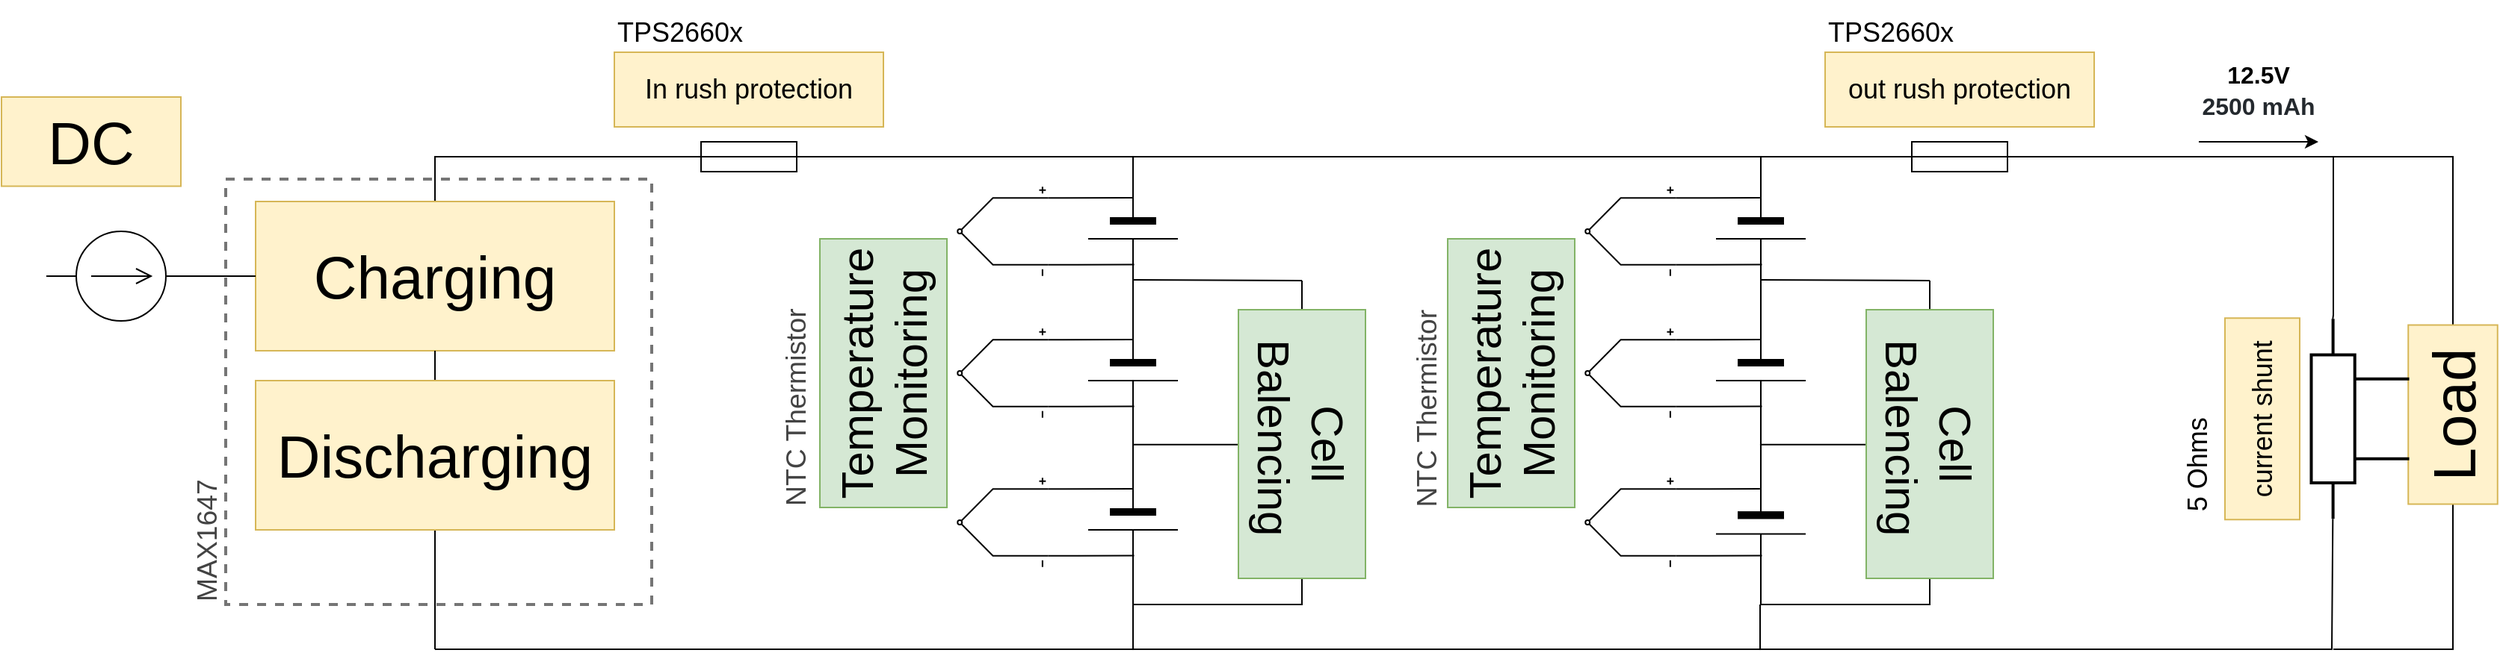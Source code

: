 <mxfile version="13.8.7" type="device"><diagram name="Page-1" id="74b105a0-9070-1c63-61bc-23e55f88626e"><mxGraphModel dx="1850" dy="896" grid="1" gridSize="10" guides="1" tooltips="1" connect="1" arrows="1" fold="1" page="1" pageScale="1.5" pageWidth="1169" pageHeight="826" background="none" math="0" shadow="0"><root><mxCell id="0" style=";html=1;"/><mxCell id="1" style=";html=1;" parent="0"/><mxCell id="rBUm9JrO2XtfNqsl-XYR-9" value="" style="verticalLabelPosition=bottom;shadow=0;dashed=0;align=center;fillColor=#000000;html=1;verticalAlign=top;strokeWidth=1;shape=mxgraph.electrical.miscellaneous.monocell_battery;direction=south;" parent="1" vertex="1"><mxGeometry x="777" y="585" width="60" height="100" as="geometry"/></mxCell><mxCell id="rBUm9JrO2XtfNqsl-XYR-37" style="edgeStyle=orthogonalEdgeStyle;rounded=0;orthogonalLoop=1;jettySize=auto;html=1;exitX=0.5;exitY=0;exitDx=0;exitDy=0;endArrow=none;endFill=0;" parent="1" source="rBUm9JrO2XtfNqsl-XYR-17" edge="1"><mxGeometry relative="1" as="geometry"><mxPoint x="1290" y="490" as="targetPoint"/><Array as="points"><mxPoint x="340" y="490"/><mxPoint x="1120" y="490"/></Array></mxGeometry></mxCell><mxCell id="rBUm9JrO2XtfNqsl-XYR-17" value="&lt;font style=&quot;font-size: 40px&quot;&gt;Charging&lt;/font&gt;" style="rounded=0;whiteSpace=wrap;html=1;fillColor=#fff2cc;strokeColor=#d6b656;" parent="1" vertex="1"><mxGeometry x="220" y="520" width="240" height="100" as="geometry"/></mxCell><mxCell id="rBUm9JrO2XtfNqsl-XYR-20" style="edgeStyle=orthogonalEdgeStyle;rounded=0;orthogonalLoop=1;jettySize=auto;html=1;exitX=1;exitY=0.5;exitDx=0;exitDy=0;exitPerimeter=0;endArrow=none;endFill=0;entryX=0;entryY=0.5;entryDx=0;entryDy=0;" parent="1" source="rBUm9JrO2XtfNqsl-XYR-19" edge="1" target="rBUm9JrO2XtfNqsl-XYR-17"><mxGeometry relative="1" as="geometry"><mxPoint x="210" y="560" as="targetPoint"/><Array as="points"><mxPoint x="80" y="570"/></Array></mxGeometry></mxCell><mxCell id="rBUm9JrO2XtfNqsl-XYR-19" value="" style="pointerEvents=1;verticalLabelPosition=bottom;shadow=0;dashed=0;align=center;html=1;verticalAlign=top;shape=mxgraph.electrical.signal_sources.dc_source_2;" parent="1" vertex="1"><mxGeometry x="100" y="540" width="60" height="60" as="geometry"/></mxCell><mxCell id="rBUm9JrO2XtfNqsl-XYR-23" value="" style="endArrow=none;html=1;exitX=0.5;exitY=1;exitDx=0;exitDy=0;" parent="1" source="rBUm9JrO2XtfNqsl-XYR-17" edge="1"><mxGeometry width="50" height="50" relative="1" as="geometry"><mxPoint x="840" y="670" as="sourcePoint"/><mxPoint x="340" y="820" as="targetPoint"/></mxGeometry></mxCell><mxCell id="rBUm9JrO2XtfNqsl-XYR-24" value="" style="endArrow=none;html=1;rounded=0;entryX=1;entryY=0.78;entryDx=0;entryDy=0;entryPerimeter=0;" parent="1" edge="1" target="Kw_GpHbVWcrs6bheDFp0-13"><mxGeometry width="50" height="50" relative="1" as="geometry"><mxPoint x="340" y="820" as="sourcePoint"/><mxPoint x="1660" y="720" as="targetPoint"/><Array as="points"><mxPoint x="1609" y="820"/></Array></mxGeometry></mxCell><mxCell id="rBUm9JrO2XtfNqsl-XYR-51" style="edgeStyle=orthogonalEdgeStyle;rounded=0;orthogonalLoop=1;jettySize=auto;html=1;exitX=1;exitY=0.5;exitDx=0;exitDy=0;exitPerimeter=0;endArrow=none;endFill=0;" parent="1" source="rBUm9JrO2XtfNqsl-XYR-10" edge="1"><mxGeometry relative="1" as="geometry"><mxPoint x="807" y="820" as="targetPoint"/></mxGeometry></mxCell><mxCell id="rBUm9JrO2XtfNqsl-XYR-10" value="" style="verticalLabelPosition=bottom;shadow=0;dashed=0;align=center;fillColor=#000000;html=1;verticalAlign=top;strokeWidth=1;shape=mxgraph.electrical.miscellaneous.monocell_battery;direction=south;" parent="1" vertex="1"><mxGeometry x="777" y="685" width="60" height="100" as="geometry"/></mxCell><mxCell id="rBUm9JrO2XtfNqsl-XYR-40" value="" style="verticalLabelPosition=bottom;shadow=0;dashed=0;align=center;fillColor=#000000;html=1;verticalAlign=top;strokeWidth=1;shape=mxgraph.electrical.miscellaneous.monocell_battery;direction=south;" parent="1" vertex="1"><mxGeometry x="777" y="490" width="60" height="100" as="geometry"/></mxCell><mxCell id="rBUm9JrO2XtfNqsl-XYR-44" value="" style="endArrow=none;html=1;" parent="1" source="rBUm9JrO2XtfNqsl-XYR-38" edge="1"><mxGeometry width="50" height="50" relative="1" as="geometry"><mxPoint x="700" y="790.37" as="sourcePoint"/><mxPoint x="920" y="573" as="targetPoint"/></mxGeometry></mxCell><mxCell id="rBUm9JrO2XtfNqsl-XYR-45" value="" style="endArrow=none;html=1;entryX=0.825;entryY=0.502;entryDx=0;entryDy=0;entryPerimeter=0;" parent="1" target="rBUm9JrO2XtfNqsl-XYR-40" edge="1"><mxGeometry width="50" height="50" relative="1" as="geometry"><mxPoint x="920" y="573" as="sourcePoint"/><mxPoint x="750" y="520" as="targetPoint"/><Array as="points"/></mxGeometry></mxCell><mxCell id="rBUm9JrO2XtfNqsl-XYR-50" style="edgeStyle=orthogonalEdgeStyle;rounded=0;orthogonalLoop=1;jettySize=auto;html=1;exitX=0;exitY=0.5;exitDx=0;exitDy=0;endArrow=none;endFill=0;entryX=1;entryY=0.5;entryDx=0;entryDy=0;entryPerimeter=0;" parent="1" source="rBUm9JrO2XtfNqsl-XYR-38" target="rBUm9JrO2XtfNqsl-XYR-10" edge="1"><mxGeometry relative="1" as="geometry"><mxPoint x="810" y="790" as="targetPoint"/><Array as="points"><mxPoint x="920" y="790"/><mxPoint x="807" y="790"/></Array></mxGeometry></mxCell><mxCell id="rBUm9JrO2XtfNqsl-XYR-53" style="edgeStyle=orthogonalEdgeStyle;rounded=0;orthogonalLoop=1;jettySize=auto;html=1;exitX=0.5;exitY=1;exitDx=0;exitDy=0;endArrow=none;endFill=0;entryX=0.979;entryY=0.509;entryDx=0;entryDy=0;entryPerimeter=0;" parent="1" source="rBUm9JrO2XtfNqsl-XYR-38" target="rBUm9JrO2XtfNqsl-XYR-9" edge="1"><mxGeometry relative="1" as="geometry"><mxPoint x="770" y="682.667" as="targetPoint"/><Array as="points"><mxPoint x="890" y="672"/><mxPoint x="890" y="683"/></Array></mxGeometry></mxCell><mxCell id="rBUm9JrO2XtfNqsl-XYR-38" value="&lt;font style=&quot;font-size: 30px&quot;&gt;Cell Balencing&amp;nbsp;&lt;/font&gt;" style="rounded=0;whiteSpace=wrap;html=1;fillColor=#d5e8d4;strokeColor=#82b366;rotation=90;" parent="1" vertex="1"><mxGeometry x="830" y="640" width="180" height="85" as="geometry"/></mxCell><mxCell id="rBUm9JrO2XtfNqsl-XYR-55" value="" style="pointerEvents=1;verticalLabelPosition=bottom;shadow=0;dashed=0;align=center;html=1;verticalAlign=top;shape=mxgraph.electrical.miscellaneous.fuse_2;" parent="1" vertex="1"><mxGeometry x="500" y="480" width="100" height="20" as="geometry"/></mxCell><mxCell id="rBUm9JrO2XtfNqsl-XYR-59" style="edgeStyle=orthogonalEdgeStyle;rounded=0;orthogonalLoop=1;jettySize=auto;html=1;exitX=0.125;exitY=0;exitDx=0;exitDy=0;exitPerimeter=0;endArrow=none;endFill=0;entryX=0.275;entryY=0.509;entryDx=0;entryDy=0;entryPerimeter=0;" parent="1" source="rBUm9JrO2XtfNqsl-XYR-57" target="rBUm9JrO2XtfNqsl-XYR-40" edge="1"><mxGeometry relative="1" as="geometry"><mxPoint x="808" y="517" as="targetPoint"/><Array as="points"><mxPoint x="760" y="518"/><mxPoint x="760" y="518"/></Array></mxGeometry></mxCell><mxCell id="rBUm9JrO2XtfNqsl-XYR-60" style="edgeStyle=orthogonalEdgeStyle;rounded=0;orthogonalLoop=1;jettySize=auto;html=1;exitX=0.875;exitY=0;exitDx=0;exitDy=0;exitPerimeter=0;entryX=0.723;entryY=0.487;entryDx=0;entryDy=0;entryPerimeter=0;endArrow=none;endFill=0;" parent="1" source="rBUm9JrO2XtfNqsl-XYR-57" target="rBUm9JrO2XtfNqsl-XYR-40" edge="1"><mxGeometry relative="1" as="geometry"><Array as="points"><mxPoint x="770" y="562"/><mxPoint x="770" y="562"/></Array></mxGeometry></mxCell><mxCell id="rBUm9JrO2XtfNqsl-XYR-57" value="" style="pointerEvents=1;verticalLabelPosition=bottom;shadow=0;dashed=0;align=center;html=1;verticalAlign=top;shape=mxgraph.electrical.miscellaneous.thermocouple;rotation=90;" parent="1" vertex="1"><mxGeometry x="690" y="509.75" width="59.75" height="60.5" as="geometry"/></mxCell><mxCell id="rBUm9JrO2XtfNqsl-XYR-61" style="edgeStyle=orthogonalEdgeStyle;rounded=0;orthogonalLoop=1;jettySize=auto;html=1;exitX=0.125;exitY=0;exitDx=0;exitDy=0;exitPerimeter=0;endArrow=none;endFill=0;entryX=0.275;entryY=0.509;entryDx=0;entryDy=0;entryPerimeter=0;" parent="1" source="rBUm9JrO2XtfNqsl-XYR-63" edge="1"><mxGeometry relative="1" as="geometry"><mxPoint x="806.46" y="612.5" as="targetPoint"/><Array as="points"><mxPoint x="760" y="613"/><mxPoint x="760" y="613"/></Array></mxGeometry></mxCell><mxCell id="rBUm9JrO2XtfNqsl-XYR-62" style="edgeStyle=orthogonalEdgeStyle;rounded=0;orthogonalLoop=1;jettySize=auto;html=1;exitX=0.875;exitY=0;exitDx=0;exitDy=0;exitPerimeter=0;entryX=0.723;entryY=0.487;entryDx=0;entryDy=0;entryPerimeter=0;endArrow=none;endFill=0;" parent="1" source="rBUm9JrO2XtfNqsl-XYR-63" edge="1"><mxGeometry relative="1" as="geometry"><mxPoint x="807.78" y="657.3" as="targetPoint"/><Array as="points"><mxPoint x="770" y="657"/><mxPoint x="770" y="657"/></Array></mxGeometry></mxCell><mxCell id="rBUm9JrO2XtfNqsl-XYR-63" value="" style="pointerEvents=1;verticalLabelPosition=bottom;shadow=0;dashed=0;align=center;html=1;verticalAlign=top;shape=mxgraph.electrical.miscellaneous.thermocouple;rotation=90;" parent="1" vertex="1"><mxGeometry x="690" y="604.75" width="59.75" height="60.5" as="geometry"/></mxCell><mxCell id="rBUm9JrO2XtfNqsl-XYR-64" style="edgeStyle=orthogonalEdgeStyle;rounded=0;orthogonalLoop=1;jettySize=auto;html=1;exitX=0.125;exitY=0;exitDx=0;exitDy=0;exitPerimeter=0;endArrow=none;endFill=0;entryX=0.275;entryY=0.509;entryDx=0;entryDy=0;entryPerimeter=0;" parent="1" source="rBUm9JrO2XtfNqsl-XYR-66" edge="1"><mxGeometry relative="1" as="geometry"><mxPoint x="806.46" y="712.5" as="targetPoint"/><Array as="points"><mxPoint x="760" y="713"/><mxPoint x="760" y="713"/></Array></mxGeometry></mxCell><mxCell id="rBUm9JrO2XtfNqsl-XYR-65" style="edgeStyle=orthogonalEdgeStyle;rounded=0;orthogonalLoop=1;jettySize=auto;html=1;exitX=0.875;exitY=0;exitDx=0;exitDy=0;exitPerimeter=0;entryX=0.723;entryY=0.487;entryDx=0;entryDy=0;entryPerimeter=0;endArrow=none;endFill=0;" parent="1" source="rBUm9JrO2XtfNqsl-XYR-66" edge="1"><mxGeometry relative="1" as="geometry"><mxPoint x="807.78" y="757.3" as="targetPoint"/><Array as="points"><mxPoint x="770" y="757"/><mxPoint x="770" y="757"/></Array></mxGeometry></mxCell><mxCell id="rBUm9JrO2XtfNqsl-XYR-66" value="" style="pointerEvents=1;verticalLabelPosition=bottom;shadow=0;dashed=0;align=center;html=1;verticalAlign=top;shape=mxgraph.electrical.miscellaneous.thermocouple;rotation=90;" parent="1" vertex="1"><mxGeometry x="690" y="704.75" width="59.75" height="60.5" as="geometry"/></mxCell><mxCell id="rBUm9JrO2XtfNqsl-XYR-67" value="&lt;font style=&quot;font-size: 30px&quot;&gt;Temperature Monitoring&lt;br&gt;&lt;/font&gt;" style="rounded=0;whiteSpace=wrap;html=1;fillColor=#d5e8d4;strokeColor=#82b366;rotation=-90;" parent="1" vertex="1"><mxGeometry x="550" y="592.5" width="180" height="85" as="geometry"/></mxCell><mxCell id="rBUm9JrO2XtfNqsl-XYR-68" value="&lt;font style=&quot;font-size: 18px;&quot;&gt;In rush protection&lt;/font&gt;" style="rounded=0;whiteSpace=wrap;html=1;fillColor=#fff2cc;strokeColor=#d6b656;fontSize=18;" parent="1" vertex="1"><mxGeometry x="460" y="420" width="180" height="50" as="geometry"/></mxCell><mxCell id="rBUm9JrO2XtfNqsl-XYR-69" value="&lt;font style=&quot;font-size: 40px&quot;&gt;DC&lt;/font&gt;" style="rounded=0;whiteSpace=wrap;html=1;fillColor=#fff2cc;strokeColor=#d6b656;" parent="1" vertex="1"><mxGeometry x="50" y="450" width="120" height="59.75" as="geometry"/></mxCell><mxCell id="rBUm9JrO2XtfNqsl-XYR-70" value="" style="verticalLabelPosition=bottom;shadow=0;dashed=0;align=center;fillColor=#000000;html=1;verticalAlign=top;strokeWidth=1;shape=mxgraph.electrical.miscellaneous.monocell_battery;direction=south;" parent="1" vertex="1"><mxGeometry x="1197" y="585" width="60" height="100" as="geometry"/></mxCell><mxCell id="rBUm9JrO2XtfNqsl-XYR-71" value="" style="verticalLabelPosition=bottom;shadow=0;dashed=0;align=center;fillColor=#000000;html=1;verticalAlign=top;strokeWidth=1;shape=mxgraph.electrical.miscellaneous.monocell_battery;direction=south;" parent="1" vertex="1"><mxGeometry x="1197" y="685" width="60" height="105" as="geometry"/></mxCell><mxCell id="rBUm9JrO2XtfNqsl-XYR-72" value="" style="verticalLabelPosition=bottom;shadow=0;dashed=0;align=center;fillColor=#000000;html=1;verticalAlign=top;strokeWidth=1;shape=mxgraph.electrical.miscellaneous.monocell_battery;direction=south;" parent="1" vertex="1"><mxGeometry x="1197" y="490" width="60" height="100" as="geometry"/></mxCell><mxCell id="rBUm9JrO2XtfNqsl-XYR-73" value="" style="endArrow=none;html=1;" parent="1" source="rBUm9JrO2XtfNqsl-XYR-77" edge="1"><mxGeometry width="50" height="50" relative="1" as="geometry"><mxPoint x="1120" y="790.37" as="sourcePoint"/><mxPoint x="1340" y="573" as="targetPoint"/></mxGeometry></mxCell><mxCell id="rBUm9JrO2XtfNqsl-XYR-74" value="" style="endArrow=none;html=1;entryX=0.825;entryY=0.502;entryDx=0;entryDy=0;entryPerimeter=0;" parent="1" target="rBUm9JrO2XtfNqsl-XYR-72" edge="1"><mxGeometry width="50" height="50" relative="1" as="geometry"><mxPoint x="1340" y="573" as="sourcePoint"/><mxPoint x="1170" y="520" as="targetPoint"/><Array as="points"/></mxGeometry></mxCell><mxCell id="rBUm9JrO2XtfNqsl-XYR-75" style="edgeStyle=orthogonalEdgeStyle;rounded=0;orthogonalLoop=1;jettySize=auto;html=1;exitX=0;exitY=0.5;exitDx=0;exitDy=0;endArrow=none;endFill=0;entryX=1;entryY=0.5;entryDx=0;entryDy=0;entryPerimeter=0;" parent="1" source="rBUm9JrO2XtfNqsl-XYR-77" target="rBUm9JrO2XtfNqsl-XYR-71" edge="1"><mxGeometry relative="1" as="geometry"><mxPoint x="1230" y="790" as="targetPoint"/><Array as="points"><mxPoint x="1340" y="790"/><mxPoint x="1227" y="790"/></Array></mxGeometry></mxCell><mxCell id="rBUm9JrO2XtfNqsl-XYR-76" style="edgeStyle=orthogonalEdgeStyle;rounded=0;orthogonalLoop=1;jettySize=auto;html=1;exitX=0.5;exitY=1;exitDx=0;exitDy=0;endArrow=none;endFill=0;entryX=0.979;entryY=0.509;entryDx=0;entryDy=0;entryPerimeter=0;" parent="1" source="rBUm9JrO2XtfNqsl-XYR-77" target="rBUm9JrO2XtfNqsl-XYR-70" edge="1"><mxGeometry relative="1" as="geometry"><mxPoint x="1190" y="682.667" as="targetPoint"/><Array as="points"><mxPoint x="1310" y="672"/><mxPoint x="1310" y="683"/></Array></mxGeometry></mxCell><mxCell id="rBUm9JrO2XtfNqsl-XYR-77" value="&lt;font style=&quot;font-size: 30px&quot;&gt;Cell Balencing&amp;nbsp;&lt;/font&gt;" style="rounded=0;whiteSpace=wrap;html=1;fillColor=#d5e8d4;strokeColor=#82b366;rotation=90;" parent="1" vertex="1"><mxGeometry x="1250" y="640" width="180" height="85" as="geometry"/></mxCell><mxCell id="rBUm9JrO2XtfNqsl-XYR-78" style="edgeStyle=orthogonalEdgeStyle;rounded=0;orthogonalLoop=1;jettySize=auto;html=1;exitX=0.125;exitY=0;exitDx=0;exitDy=0;exitPerimeter=0;endArrow=none;endFill=0;entryX=0.275;entryY=0.509;entryDx=0;entryDy=0;entryPerimeter=0;" parent="1" source="rBUm9JrO2XtfNqsl-XYR-80" target="rBUm9JrO2XtfNqsl-XYR-72" edge="1"><mxGeometry relative="1" as="geometry"><mxPoint x="1228" y="517" as="targetPoint"/><Array as="points"><mxPoint x="1180" y="518"/><mxPoint x="1180" y="518"/></Array></mxGeometry></mxCell><mxCell id="rBUm9JrO2XtfNqsl-XYR-79" style="edgeStyle=orthogonalEdgeStyle;rounded=0;orthogonalLoop=1;jettySize=auto;html=1;exitX=0.875;exitY=0;exitDx=0;exitDy=0;exitPerimeter=0;entryX=0.723;entryY=0.487;entryDx=0;entryDy=0;entryPerimeter=0;endArrow=none;endFill=0;" parent="1" source="rBUm9JrO2XtfNqsl-XYR-80" target="rBUm9JrO2XtfNqsl-XYR-72" edge="1"><mxGeometry relative="1" as="geometry"><Array as="points"><mxPoint x="1190" y="562"/><mxPoint x="1190" y="562"/></Array></mxGeometry></mxCell><mxCell id="rBUm9JrO2XtfNqsl-XYR-80" value="" style="pointerEvents=1;verticalLabelPosition=bottom;shadow=0;dashed=0;align=center;html=1;verticalAlign=top;shape=mxgraph.electrical.miscellaneous.thermocouple;rotation=90;" parent="1" vertex="1"><mxGeometry x="1110" y="509.75" width="59.75" height="60.5" as="geometry"/></mxCell><mxCell id="rBUm9JrO2XtfNqsl-XYR-81" style="edgeStyle=orthogonalEdgeStyle;rounded=0;orthogonalLoop=1;jettySize=auto;html=1;exitX=0.125;exitY=0;exitDx=0;exitDy=0;exitPerimeter=0;endArrow=none;endFill=0;entryX=0.275;entryY=0.509;entryDx=0;entryDy=0;entryPerimeter=0;" parent="1" source="rBUm9JrO2XtfNqsl-XYR-83" edge="1"><mxGeometry relative="1" as="geometry"><mxPoint x="1226.46" y="612.5" as="targetPoint"/><Array as="points"><mxPoint x="1180" y="613"/><mxPoint x="1180" y="613"/></Array></mxGeometry></mxCell><mxCell id="rBUm9JrO2XtfNqsl-XYR-82" style="edgeStyle=orthogonalEdgeStyle;rounded=0;orthogonalLoop=1;jettySize=auto;html=1;exitX=0.875;exitY=0;exitDx=0;exitDy=0;exitPerimeter=0;entryX=0.723;entryY=0.487;entryDx=0;entryDy=0;entryPerimeter=0;endArrow=none;endFill=0;" parent="1" source="rBUm9JrO2XtfNqsl-XYR-83" edge="1"><mxGeometry relative="1" as="geometry"><mxPoint x="1227.78" y="657.3" as="targetPoint"/><Array as="points"><mxPoint x="1190" y="657"/><mxPoint x="1190" y="657"/></Array></mxGeometry></mxCell><mxCell id="rBUm9JrO2XtfNqsl-XYR-83" value="" style="pointerEvents=1;verticalLabelPosition=bottom;shadow=0;dashed=0;align=center;html=1;verticalAlign=top;shape=mxgraph.electrical.miscellaneous.thermocouple;rotation=90;" parent="1" vertex="1"><mxGeometry x="1110" y="604.75" width="59.75" height="60.5" as="geometry"/></mxCell><mxCell id="rBUm9JrO2XtfNqsl-XYR-84" style="edgeStyle=orthogonalEdgeStyle;rounded=0;orthogonalLoop=1;jettySize=auto;html=1;exitX=0.125;exitY=0;exitDx=0;exitDy=0;exitPerimeter=0;endArrow=none;endFill=0;entryX=0.275;entryY=0.509;entryDx=0;entryDy=0;entryPerimeter=0;" parent="1" source="rBUm9JrO2XtfNqsl-XYR-86" edge="1"><mxGeometry relative="1" as="geometry"><mxPoint x="1226.46" y="712.5" as="targetPoint"/><Array as="points"><mxPoint x="1180" y="713"/><mxPoint x="1180" y="713"/></Array></mxGeometry></mxCell><mxCell id="rBUm9JrO2XtfNqsl-XYR-85" style="edgeStyle=orthogonalEdgeStyle;rounded=0;orthogonalLoop=1;jettySize=auto;html=1;exitX=0.875;exitY=0;exitDx=0;exitDy=0;exitPerimeter=0;entryX=0.723;entryY=0.487;entryDx=0;entryDy=0;entryPerimeter=0;endArrow=none;endFill=0;" parent="1" source="rBUm9JrO2XtfNqsl-XYR-86" edge="1"><mxGeometry relative="1" as="geometry"><mxPoint x="1227.78" y="757.3" as="targetPoint"/><Array as="points"><mxPoint x="1190" y="757"/><mxPoint x="1190" y="757"/></Array></mxGeometry></mxCell><mxCell id="rBUm9JrO2XtfNqsl-XYR-86" value="" style="pointerEvents=1;verticalLabelPosition=bottom;shadow=0;dashed=0;align=center;html=1;verticalAlign=top;shape=mxgraph.electrical.miscellaneous.thermocouple;rotation=90;" parent="1" vertex="1"><mxGeometry x="1110" y="704.75" width="59.75" height="60.5" as="geometry"/></mxCell><mxCell id="rBUm9JrO2XtfNqsl-XYR-87" value="&lt;font style=&quot;font-size: 30px&quot;&gt;Temperature Monitoring&lt;br&gt;&lt;/font&gt;" style="rounded=0;whiteSpace=wrap;html=1;fillColor=#d5e8d4;strokeColor=#82b366;rotation=-90;" parent="1" vertex="1"><mxGeometry x="970" y="592.5" width="180" height="85" as="geometry"/></mxCell><mxCell id="rBUm9JrO2XtfNqsl-XYR-90" value="" style="endArrow=none;html=1;" parent="1" edge="1"><mxGeometry width="50" height="50" relative="1" as="geometry"><mxPoint x="1226.5" y="820" as="sourcePoint"/><mxPoint x="1226.5" y="790" as="targetPoint"/></mxGeometry></mxCell><mxCell id="rBUm9JrO2XtfNqsl-XYR-92" style="edgeStyle=orthogonalEdgeStyle;rounded=0;orthogonalLoop=1;jettySize=auto;html=1;exitX=0;exitY=0.5;exitDx=0;exitDy=0;exitPerimeter=0;endArrow=none;endFill=0;" parent="1" source="rBUm9JrO2XtfNqsl-XYR-91" edge="1"><mxGeometry relative="1" as="geometry"><mxPoint x="1280" y="490" as="targetPoint"/></mxGeometry></mxCell><mxCell id="Kw_GpHbVWcrs6bheDFp0-4" style="edgeStyle=orthogonalEdgeStyle;rounded=0;orthogonalLoop=1;jettySize=auto;html=1;exitX=1;exitY=0.5;exitDx=0;exitDy=0;exitPerimeter=0;endArrow=none;endFill=0;fontSize=18;entryX=0;entryY=0.78;entryDx=0;entryDy=0;entryPerimeter=0;" edge="1" parent="1" source="rBUm9JrO2XtfNqsl-XYR-91" target="Kw_GpHbVWcrs6bheDFp0-13"><mxGeometry relative="1" as="geometry"><mxPoint x="1660" y="620" as="targetPoint"/><Array as="points"><mxPoint x="1610" y="490"/><mxPoint x="1610" y="596"/></Array></mxGeometry></mxCell><mxCell id="rBUm9JrO2XtfNqsl-XYR-91" value="" style="pointerEvents=1;verticalLabelPosition=bottom;shadow=0;dashed=0;align=center;html=1;verticalAlign=top;shape=mxgraph.electrical.miscellaneous.fuse_2;" parent="1" vertex="1"><mxGeometry x="1310" y="480" width="100" height="20" as="geometry"/></mxCell><mxCell id="rBUm9JrO2XtfNqsl-XYR-18" value="&lt;font style=&quot;font-size: 40px&quot;&gt;Discharging&lt;/font&gt;" style="rounded=0;whiteSpace=wrap;html=1;fillColor=#fff2cc;strokeColor=#d6b656;" parent="1" vertex="1"><mxGeometry x="220" y="640" width="240" height="100" as="geometry"/></mxCell><mxCell id="Kw_GpHbVWcrs6bheDFp0-1" value="" style="whiteSpace=wrap;html=1;aspect=fixed;fillColor=none;dashed=1;strokeWidth=2;strokeColor=#757575;" vertex="1" parent="1"><mxGeometry x="200" y="505" width="285" height="285" as="geometry"/></mxCell><mxCell id="Kw_GpHbVWcrs6bheDFp0-3" value="&lt;font style=&quot;font-size: 18px&quot;&gt;out rush protection&lt;/font&gt;" style="rounded=0;whiteSpace=wrap;html=1;fillColor=#fff2cc;strokeColor=#d6b656;fontSize=18;" vertex="1" parent="1"><mxGeometry x="1270" y="420" width="180" height="50" as="geometry"/></mxCell><mxCell id="Kw_GpHbVWcrs6bheDFp0-20" style="edgeStyle=orthogonalEdgeStyle;rounded=0;orthogonalLoop=1;jettySize=auto;html=1;exitX=1;exitY=0.5;exitDx=0;exitDy=0;endArrow=none;endFill=0;fontSize=18;" edge="1" parent="1" source="Kw_GpHbVWcrs6bheDFp0-5"><mxGeometry relative="1" as="geometry"><mxPoint x="1610" y="490" as="targetPoint"/><Array as="points"><mxPoint x="1690" y="490"/><mxPoint x="1610" y="490"/></Array></mxGeometry></mxCell><mxCell id="Kw_GpHbVWcrs6bheDFp0-21" style="edgeStyle=orthogonalEdgeStyle;rounded=0;orthogonalLoop=1;jettySize=auto;html=1;exitX=0;exitY=0.5;exitDx=0;exitDy=0;endArrow=none;endFill=0;fontSize=18;" edge="1" parent="1" source="Kw_GpHbVWcrs6bheDFp0-5"><mxGeometry relative="1" as="geometry"><mxPoint x="1610" y="820" as="targetPoint"/><Array as="points"><mxPoint x="1690" y="820"/></Array></mxGeometry></mxCell><mxCell id="Kw_GpHbVWcrs6bheDFp0-5" value="&lt;font style=&quot;font-size: 40px&quot;&gt;Load&lt;/font&gt;" style="rounded=0;whiteSpace=wrap;html=1;fillColor=#fff2cc;strokeColor=#d6b656;rotation=-90;" vertex="1" parent="1"><mxGeometry x="1630" y="632.88" width="120" height="59.75" as="geometry"/></mxCell><mxCell id="Kw_GpHbVWcrs6bheDFp0-6" value="" style="endArrow=classic;html=1;fontSize=18;" edge="1" parent="1"><mxGeometry width="50" height="50" relative="1" as="geometry"><mxPoint x="1520" y="480" as="sourcePoint"/><mxPoint x="1600" y="480" as="targetPoint"/></mxGeometry></mxCell><mxCell id="Kw_GpHbVWcrs6bheDFp0-7" value="&lt;br&gt;&lt;b style=&quot;font-size: 16px&quot;&gt;12.5V&lt;/b&gt;&lt;br&gt;&lt;strong style=&quot;box-sizing: border-box ; font-weight: 600 ; color: rgb(36 , 41 , 46) ; font-size: 16px ; font-style: normal ; letter-spacing: normal ; text-indent: 0px ; text-transform: none ; word-spacing: 0px ; background-color: rgb(255 , 255 , 255)&quot;&gt;2500 mAh&lt;/strong&gt;" style="text;html=1;strokeColor=none;fillColor=none;align=center;verticalAlign=middle;whiteSpace=wrap;rounded=0;dashed=1;fontSize=18;" vertex="1" parent="1"><mxGeometry x="1510" y="390" width="100" height="90" as="geometry"/></mxCell><mxCell id="Kw_GpHbVWcrs6bheDFp0-8" value="&lt;b style=&quot;font-weight: normal&quot; id=&quot;docs-internal-guid-13417474-7fff-bcc4-447c-6dafc4b7f7c3&quot;&gt;&lt;span style=&quot;font-size: 14pt; font-family: arial; color: rgb(67, 67, 67); background-color: transparent; font-weight: 400; font-style: normal; font-variant: normal; text-decoration: none; vertical-align: baseline;&quot;&gt;MAX1647&lt;/span&gt;&lt;/b&gt;" style="text;whiteSpace=wrap;html=1;fontSize=18;rotation=-90;" vertex="1" parent="1"><mxGeometry x="137.5" y="712.5" width="110" height="45" as="geometry"/></mxCell><mxCell id="Kw_GpHbVWcrs6bheDFp0-9" value="&lt;b style=&quot;font-weight: normal&quot; id=&quot;docs-internal-guid-13417474-7fff-bcc4-447c-6dafc4b7f7c3&quot;&gt;&lt;span style=&quot;font-size: 14pt ; font-family: &amp;#34;arial&amp;#34; ; color: rgb(67 , 67 , 67) ; background-color: transparent ; font-weight: 400 ; font-style: normal ; font-variant: normal ; text-decoration: none ; vertical-align: baseline&quot;&gt;NTC Thermistor&lt;/span&gt;&lt;/b&gt;" style="text;whiteSpace=wrap;html=1;fontSize=18;rotation=-90;" vertex="1" parent="1"><mxGeometry x="508.25" y="617.25" width="164.5" height="54" as="geometry"/></mxCell><mxCell id="Kw_GpHbVWcrs6bheDFp0-10" value="&lt;b style=&quot;font-weight: normal&quot; id=&quot;docs-internal-guid-13417474-7fff-bcc4-447c-6dafc4b7f7c3&quot;&gt;&lt;span style=&quot;font-size: 14pt ; font-family: &amp;#34;arial&amp;#34; ; color: rgb(67 , 67 , 67) ; background-color: transparent ; font-weight: 400 ; font-style: normal ; font-variant: normal ; text-decoration: none ; vertical-align: baseline&quot;&gt;NTC Thermistor&lt;/span&gt;&lt;/b&gt;" style="text;whiteSpace=wrap;html=1;fontSize=18;rotation=-90;" vertex="1" parent="1"><mxGeometry x="930" y="617.25" width="164.5" height="54" as="geometry"/></mxCell><mxCell id="Kw_GpHbVWcrs6bheDFp0-11" value="&lt;h1 style=&quot;font-size: 18px ; margin: 5px 0px 3px ; padding: 0px ; font-family: &amp;#34;arial&amp;#34; , &amp;#34;helvetica&amp;#34; , sans-serif , &amp;#34;dk&amp;#34; ; font-style: normal ; letter-spacing: normal ; text-indent: 0px ; text-transform: none ; word-spacing: 0px&quot;&gt;&lt;span style=&quot;font-weight: normal&quot;&gt;TPS2660x&lt;/span&gt;&lt;/h1&gt;" style="text;whiteSpace=wrap;html=1;fontSize=18;" vertex="1" parent="1"><mxGeometry x="460" y="385" width="110" height="50" as="geometry"/></mxCell><mxCell id="Kw_GpHbVWcrs6bheDFp0-12" value="&lt;h1 style=&quot;font-size: 18px ; margin: 5px 0px 3px ; padding: 0px ; font-family: &amp;#34;arial&amp;#34; , &amp;#34;helvetica&amp;#34; , sans-serif , &amp;#34;dk&amp;#34; ; font-style: normal ; letter-spacing: normal ; text-indent: 0px ; text-transform: none ; word-spacing: 0px&quot;&gt;&lt;span style=&quot;font-weight: normal&quot;&gt;TPS2660x&lt;/span&gt;&lt;/h1&gt;" style="text;whiteSpace=wrap;html=1;fontSize=18;" vertex="1" parent="1"><mxGeometry x="1270" y="385" width="110" height="50" as="geometry"/></mxCell><mxCell id="Kw_GpHbVWcrs6bheDFp0-13" value="" style="pointerEvents=1;verticalLabelPosition=bottom;shadow=0;dashed=0;align=center;html=1;verticalAlign=top;shape=mxgraph.electrical.resistors.resistor,_shunt;strokeWidth=2;fillColor=none;fontSize=18;rotation=90;" vertex="1" parent="1"><mxGeometry x="1561" y="632.88" width="134" height="65.5" as="geometry"/></mxCell><mxCell id="Kw_GpHbVWcrs6bheDFp0-16" value="&lt;h1 style=&quot;font-size: 18px ; margin: 5px 0px 3px ; padding: 0px ; font-family: &amp;#34;arial&amp;#34; , &amp;#34;helvetica&amp;#34; , sans-serif , &amp;#34;dk&amp;#34; ; font-style: normal ; letter-spacing: normal ; text-indent: 0px ; text-transform: none ; word-spacing: 0px&quot;&gt;&lt;span style=&quot;font-weight: 400&quot;&gt;5 Ohms&lt;/span&gt;&lt;/h1&gt;" style="text;whiteSpace=wrap;html=1;fontSize=18;rotation=-90;" vertex="1" parent="1"><mxGeometry x="1460" y="657.63" width="110" height="35" as="geometry"/></mxCell><mxCell id="Kw_GpHbVWcrs6bheDFp0-17" value="&lt;font style=&quot;font-size: 18px&quot;&gt;current shunt&lt;/font&gt;" style="rounded=0;whiteSpace=wrap;html=1;fillColor=#fff2cc;strokeColor=#d6b656;fontSize=18;rotation=-90;" vertex="1" parent="1"><mxGeometry x="1495" y="640.63" width="135" height="50" as="geometry"/></mxCell></root></mxGraphModel></diagram></mxfile>